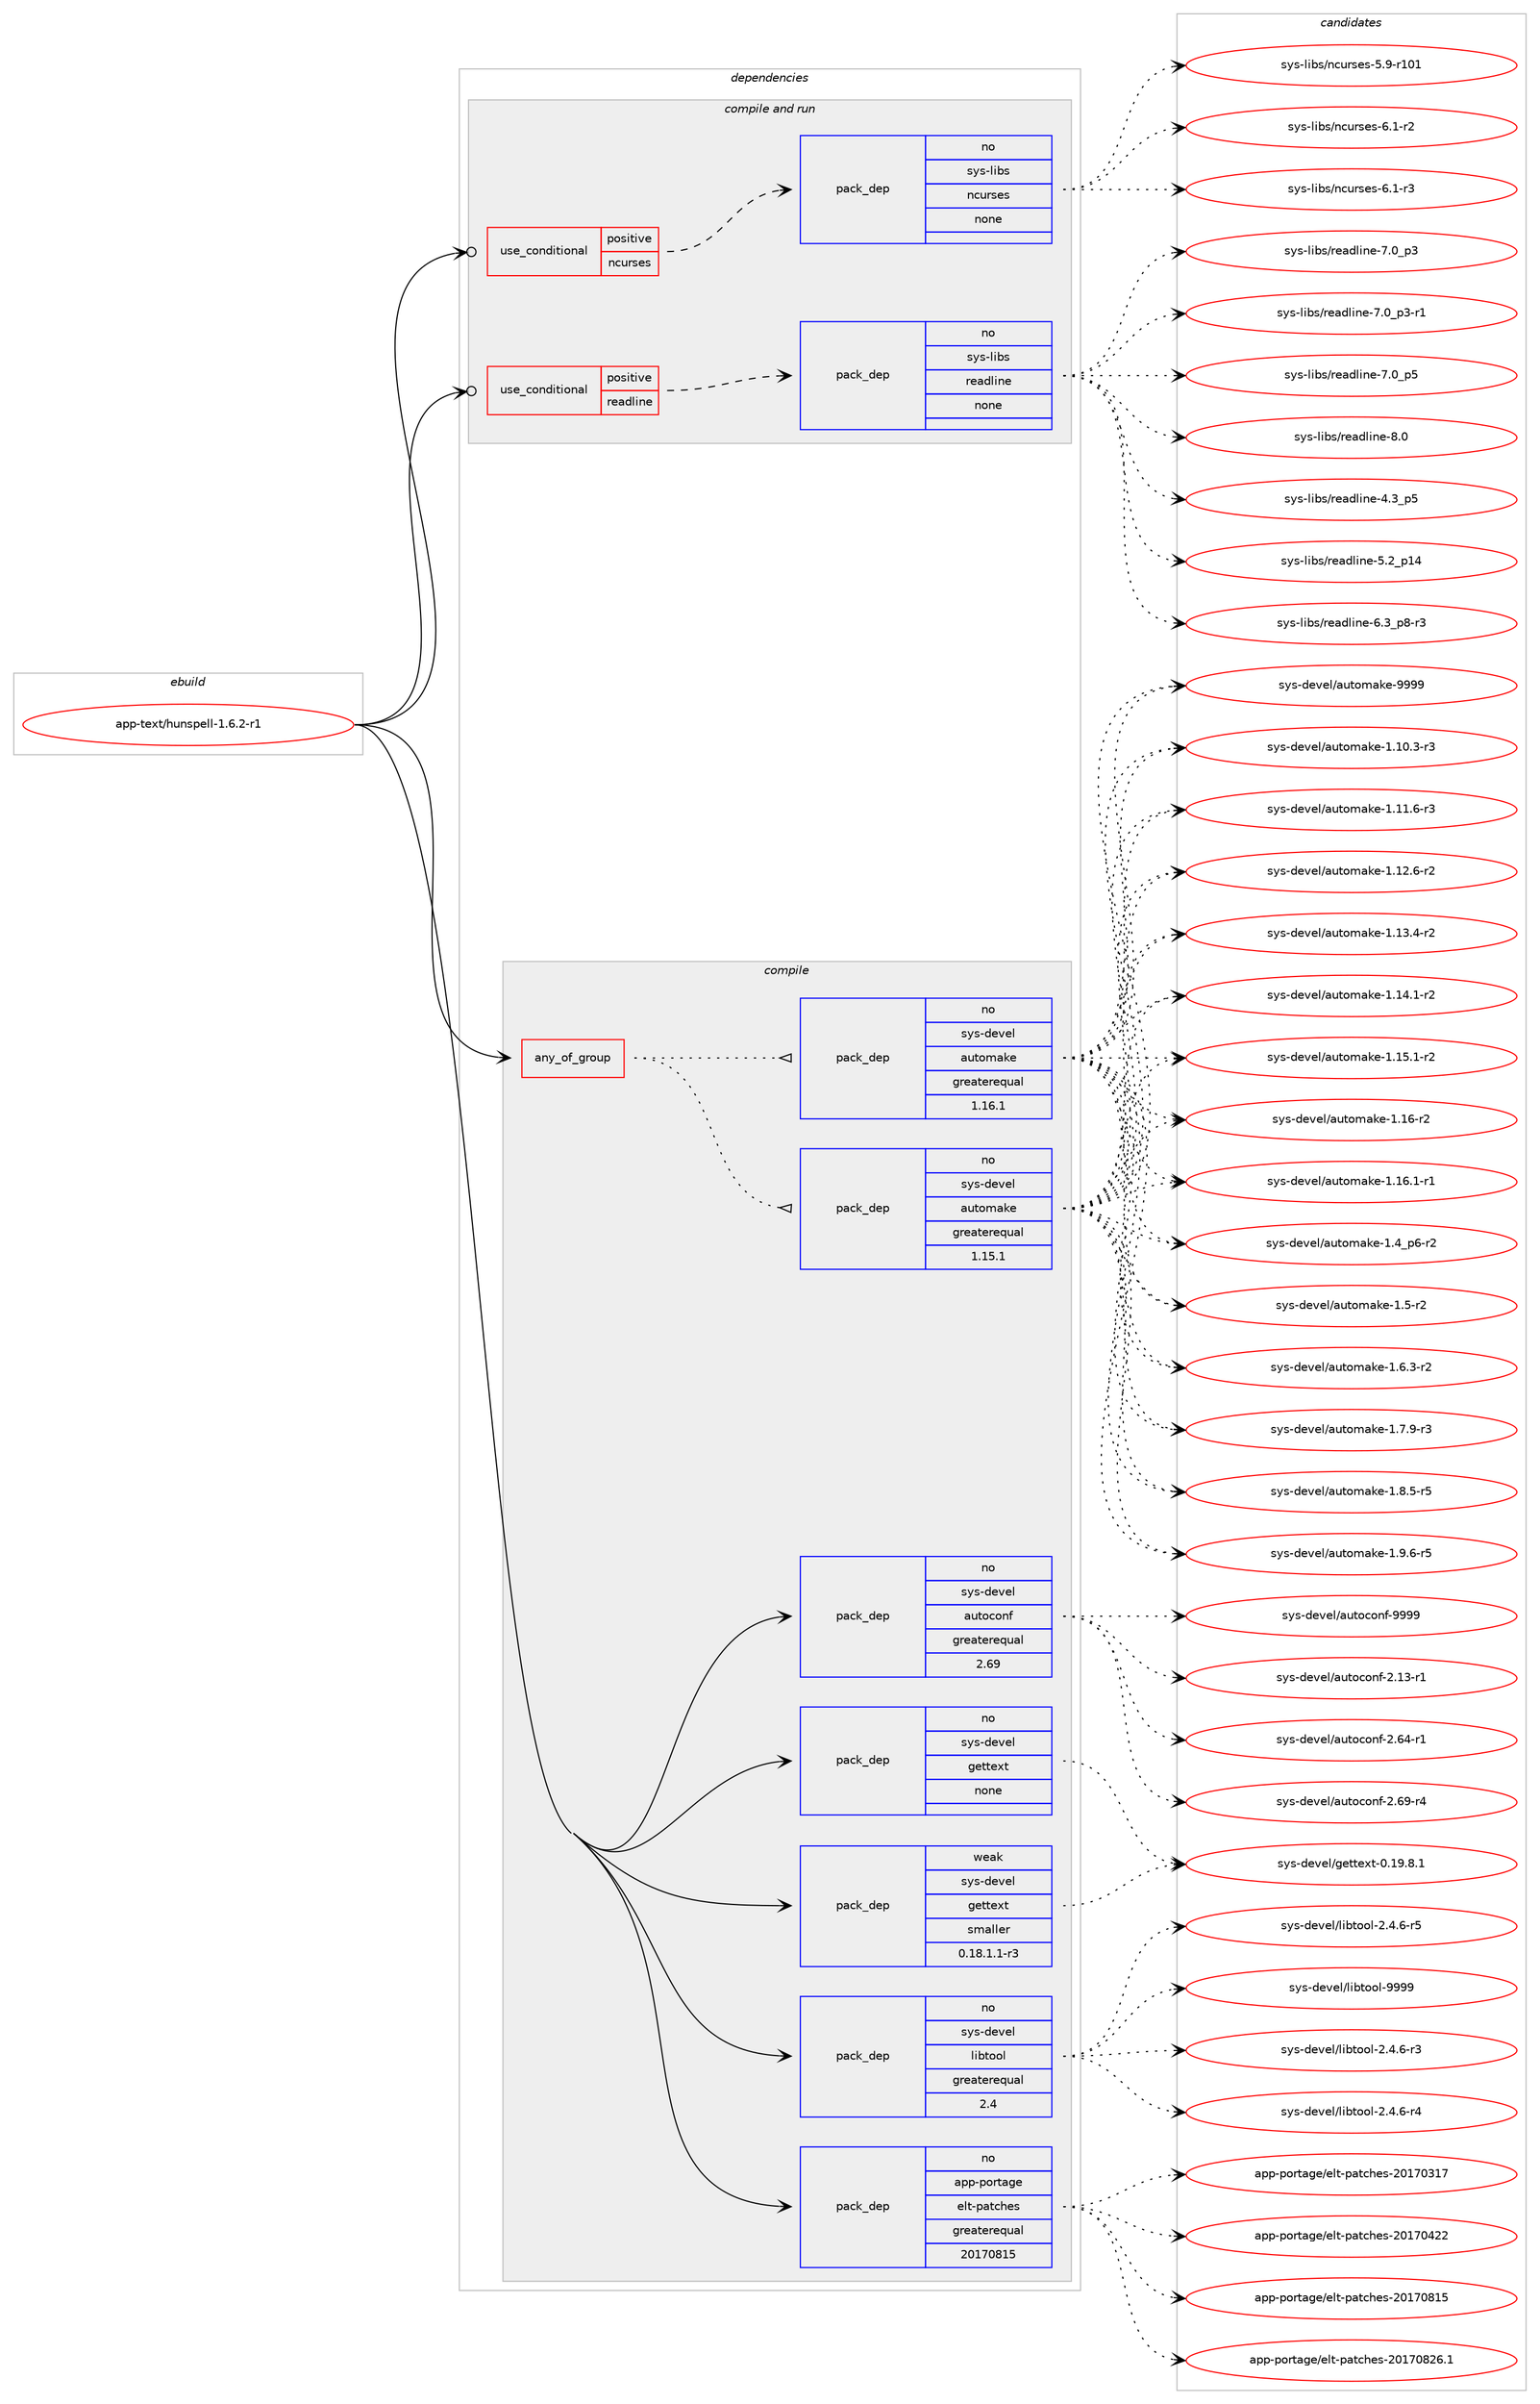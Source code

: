 digraph prolog {

# *************
# Graph options
# *************

newrank=true;
concentrate=true;
compound=true;
graph [rankdir=LR,fontname=Helvetica,fontsize=10,ranksep=1.5];#, ranksep=2.5, nodesep=0.2];
edge  [arrowhead=vee];
node  [fontname=Helvetica,fontsize=10];

# **********
# The ebuild
# **********

subgraph cluster_leftcol {
color=gray;
rank=same;
label=<<i>ebuild</i>>;
id [label="app-text/hunspell-1.6.2-r1", color=red, width=4, href="../app-text/hunspell-1.6.2-r1.svg"];
}

# ****************
# The dependencies
# ****************

subgraph cluster_midcol {
color=gray;
label=<<i>dependencies</i>>;
subgraph cluster_compile {
fillcolor="#eeeeee";
style=filled;
label=<<i>compile</i>>;
subgraph any19941 {
dependency1309658 [label=<<TABLE BORDER="0" CELLBORDER="1" CELLSPACING="0" CELLPADDING="4"><TR><TD CELLPADDING="10">any_of_group</TD></TR></TABLE>>, shape=none, color=red];subgraph pack933534 {
dependency1309659 [label=<<TABLE BORDER="0" CELLBORDER="1" CELLSPACING="0" CELLPADDING="4" WIDTH="220"><TR><TD ROWSPAN="6" CELLPADDING="30">pack_dep</TD></TR><TR><TD WIDTH="110">no</TD></TR><TR><TD>sys-devel</TD></TR><TR><TD>automake</TD></TR><TR><TD>greaterequal</TD></TR><TR><TD>1.16.1</TD></TR></TABLE>>, shape=none, color=blue];
}
dependency1309658:e -> dependency1309659:w [weight=20,style="dotted",arrowhead="oinv"];
subgraph pack933535 {
dependency1309660 [label=<<TABLE BORDER="0" CELLBORDER="1" CELLSPACING="0" CELLPADDING="4" WIDTH="220"><TR><TD ROWSPAN="6" CELLPADDING="30">pack_dep</TD></TR><TR><TD WIDTH="110">no</TD></TR><TR><TD>sys-devel</TD></TR><TR><TD>automake</TD></TR><TR><TD>greaterequal</TD></TR><TR><TD>1.15.1</TD></TR></TABLE>>, shape=none, color=blue];
}
dependency1309658:e -> dependency1309660:w [weight=20,style="dotted",arrowhead="oinv"];
}
id:e -> dependency1309658:w [weight=20,style="solid",arrowhead="vee"];
subgraph pack933536 {
dependency1309661 [label=<<TABLE BORDER="0" CELLBORDER="1" CELLSPACING="0" CELLPADDING="4" WIDTH="220"><TR><TD ROWSPAN="6" CELLPADDING="30">pack_dep</TD></TR><TR><TD WIDTH="110">no</TD></TR><TR><TD>app-portage</TD></TR><TR><TD>elt-patches</TD></TR><TR><TD>greaterequal</TD></TR><TR><TD>20170815</TD></TR></TABLE>>, shape=none, color=blue];
}
id:e -> dependency1309661:w [weight=20,style="solid",arrowhead="vee"];
subgraph pack933537 {
dependency1309662 [label=<<TABLE BORDER="0" CELLBORDER="1" CELLSPACING="0" CELLPADDING="4" WIDTH="220"><TR><TD ROWSPAN="6" CELLPADDING="30">pack_dep</TD></TR><TR><TD WIDTH="110">no</TD></TR><TR><TD>sys-devel</TD></TR><TR><TD>autoconf</TD></TR><TR><TD>greaterequal</TD></TR><TR><TD>2.69</TD></TR></TABLE>>, shape=none, color=blue];
}
id:e -> dependency1309662:w [weight=20,style="solid",arrowhead="vee"];
subgraph pack933538 {
dependency1309663 [label=<<TABLE BORDER="0" CELLBORDER="1" CELLSPACING="0" CELLPADDING="4" WIDTH="220"><TR><TD ROWSPAN="6" CELLPADDING="30">pack_dep</TD></TR><TR><TD WIDTH="110">no</TD></TR><TR><TD>sys-devel</TD></TR><TR><TD>gettext</TD></TR><TR><TD>none</TD></TR><TR><TD></TD></TR></TABLE>>, shape=none, color=blue];
}
id:e -> dependency1309663:w [weight=20,style="solid",arrowhead="vee"];
subgraph pack933539 {
dependency1309664 [label=<<TABLE BORDER="0" CELLBORDER="1" CELLSPACING="0" CELLPADDING="4" WIDTH="220"><TR><TD ROWSPAN="6" CELLPADDING="30">pack_dep</TD></TR><TR><TD WIDTH="110">no</TD></TR><TR><TD>sys-devel</TD></TR><TR><TD>libtool</TD></TR><TR><TD>greaterequal</TD></TR><TR><TD>2.4</TD></TR></TABLE>>, shape=none, color=blue];
}
id:e -> dependency1309664:w [weight=20,style="solid",arrowhead="vee"];
subgraph pack933540 {
dependency1309665 [label=<<TABLE BORDER="0" CELLBORDER="1" CELLSPACING="0" CELLPADDING="4" WIDTH="220"><TR><TD ROWSPAN="6" CELLPADDING="30">pack_dep</TD></TR><TR><TD WIDTH="110">weak</TD></TR><TR><TD>sys-devel</TD></TR><TR><TD>gettext</TD></TR><TR><TD>smaller</TD></TR><TR><TD>0.18.1.1-r3</TD></TR></TABLE>>, shape=none, color=blue];
}
id:e -> dependency1309665:w [weight=20,style="solid",arrowhead="vee"];
}
subgraph cluster_compileandrun {
fillcolor="#eeeeee";
style=filled;
label=<<i>compile and run</i>>;
subgraph cond355637 {
dependency1309666 [label=<<TABLE BORDER="0" CELLBORDER="1" CELLSPACING="0" CELLPADDING="4"><TR><TD ROWSPAN="3" CELLPADDING="10">use_conditional</TD></TR><TR><TD>positive</TD></TR><TR><TD>ncurses</TD></TR></TABLE>>, shape=none, color=red];
subgraph pack933541 {
dependency1309667 [label=<<TABLE BORDER="0" CELLBORDER="1" CELLSPACING="0" CELLPADDING="4" WIDTH="220"><TR><TD ROWSPAN="6" CELLPADDING="30">pack_dep</TD></TR><TR><TD WIDTH="110">no</TD></TR><TR><TD>sys-libs</TD></TR><TR><TD>ncurses</TD></TR><TR><TD>none</TD></TR><TR><TD></TD></TR></TABLE>>, shape=none, color=blue];
}
dependency1309666:e -> dependency1309667:w [weight=20,style="dashed",arrowhead="vee"];
}
id:e -> dependency1309666:w [weight=20,style="solid",arrowhead="odotvee"];
subgraph cond355638 {
dependency1309668 [label=<<TABLE BORDER="0" CELLBORDER="1" CELLSPACING="0" CELLPADDING="4"><TR><TD ROWSPAN="3" CELLPADDING="10">use_conditional</TD></TR><TR><TD>positive</TD></TR><TR><TD>readline</TD></TR></TABLE>>, shape=none, color=red];
subgraph pack933542 {
dependency1309669 [label=<<TABLE BORDER="0" CELLBORDER="1" CELLSPACING="0" CELLPADDING="4" WIDTH="220"><TR><TD ROWSPAN="6" CELLPADDING="30">pack_dep</TD></TR><TR><TD WIDTH="110">no</TD></TR><TR><TD>sys-libs</TD></TR><TR><TD>readline</TD></TR><TR><TD>none</TD></TR><TR><TD></TD></TR></TABLE>>, shape=none, color=blue];
}
dependency1309668:e -> dependency1309669:w [weight=20,style="dashed",arrowhead="vee"];
}
id:e -> dependency1309668:w [weight=20,style="solid",arrowhead="odotvee"];
}
subgraph cluster_run {
fillcolor="#eeeeee";
style=filled;
label=<<i>run</i>>;
}
}

# **************
# The candidates
# **************

subgraph cluster_choices {
rank=same;
color=gray;
label=<<i>candidates</i>>;

subgraph choice933534 {
color=black;
nodesep=1;
choice11512111545100101118101108479711711611110997107101454946494846514511451 [label="sys-devel/automake-1.10.3-r3", color=red, width=4,href="../sys-devel/automake-1.10.3-r3.svg"];
choice11512111545100101118101108479711711611110997107101454946494946544511451 [label="sys-devel/automake-1.11.6-r3", color=red, width=4,href="../sys-devel/automake-1.11.6-r3.svg"];
choice11512111545100101118101108479711711611110997107101454946495046544511450 [label="sys-devel/automake-1.12.6-r2", color=red, width=4,href="../sys-devel/automake-1.12.6-r2.svg"];
choice11512111545100101118101108479711711611110997107101454946495146524511450 [label="sys-devel/automake-1.13.4-r2", color=red, width=4,href="../sys-devel/automake-1.13.4-r2.svg"];
choice11512111545100101118101108479711711611110997107101454946495246494511450 [label="sys-devel/automake-1.14.1-r2", color=red, width=4,href="../sys-devel/automake-1.14.1-r2.svg"];
choice11512111545100101118101108479711711611110997107101454946495346494511450 [label="sys-devel/automake-1.15.1-r2", color=red, width=4,href="../sys-devel/automake-1.15.1-r2.svg"];
choice1151211154510010111810110847971171161111099710710145494649544511450 [label="sys-devel/automake-1.16-r2", color=red, width=4,href="../sys-devel/automake-1.16-r2.svg"];
choice11512111545100101118101108479711711611110997107101454946495446494511449 [label="sys-devel/automake-1.16.1-r1", color=red, width=4,href="../sys-devel/automake-1.16.1-r1.svg"];
choice115121115451001011181011084797117116111109971071014549465295112544511450 [label="sys-devel/automake-1.4_p6-r2", color=red, width=4,href="../sys-devel/automake-1.4_p6-r2.svg"];
choice11512111545100101118101108479711711611110997107101454946534511450 [label="sys-devel/automake-1.5-r2", color=red, width=4,href="../sys-devel/automake-1.5-r2.svg"];
choice115121115451001011181011084797117116111109971071014549465446514511450 [label="sys-devel/automake-1.6.3-r2", color=red, width=4,href="../sys-devel/automake-1.6.3-r2.svg"];
choice115121115451001011181011084797117116111109971071014549465546574511451 [label="sys-devel/automake-1.7.9-r3", color=red, width=4,href="../sys-devel/automake-1.7.9-r3.svg"];
choice115121115451001011181011084797117116111109971071014549465646534511453 [label="sys-devel/automake-1.8.5-r5", color=red, width=4,href="../sys-devel/automake-1.8.5-r5.svg"];
choice115121115451001011181011084797117116111109971071014549465746544511453 [label="sys-devel/automake-1.9.6-r5", color=red, width=4,href="../sys-devel/automake-1.9.6-r5.svg"];
choice115121115451001011181011084797117116111109971071014557575757 [label="sys-devel/automake-9999", color=red, width=4,href="../sys-devel/automake-9999.svg"];
dependency1309659:e -> choice11512111545100101118101108479711711611110997107101454946494846514511451:w [style=dotted,weight="100"];
dependency1309659:e -> choice11512111545100101118101108479711711611110997107101454946494946544511451:w [style=dotted,weight="100"];
dependency1309659:e -> choice11512111545100101118101108479711711611110997107101454946495046544511450:w [style=dotted,weight="100"];
dependency1309659:e -> choice11512111545100101118101108479711711611110997107101454946495146524511450:w [style=dotted,weight="100"];
dependency1309659:e -> choice11512111545100101118101108479711711611110997107101454946495246494511450:w [style=dotted,weight="100"];
dependency1309659:e -> choice11512111545100101118101108479711711611110997107101454946495346494511450:w [style=dotted,weight="100"];
dependency1309659:e -> choice1151211154510010111810110847971171161111099710710145494649544511450:w [style=dotted,weight="100"];
dependency1309659:e -> choice11512111545100101118101108479711711611110997107101454946495446494511449:w [style=dotted,weight="100"];
dependency1309659:e -> choice115121115451001011181011084797117116111109971071014549465295112544511450:w [style=dotted,weight="100"];
dependency1309659:e -> choice11512111545100101118101108479711711611110997107101454946534511450:w [style=dotted,weight="100"];
dependency1309659:e -> choice115121115451001011181011084797117116111109971071014549465446514511450:w [style=dotted,weight="100"];
dependency1309659:e -> choice115121115451001011181011084797117116111109971071014549465546574511451:w [style=dotted,weight="100"];
dependency1309659:e -> choice115121115451001011181011084797117116111109971071014549465646534511453:w [style=dotted,weight="100"];
dependency1309659:e -> choice115121115451001011181011084797117116111109971071014549465746544511453:w [style=dotted,weight="100"];
dependency1309659:e -> choice115121115451001011181011084797117116111109971071014557575757:w [style=dotted,weight="100"];
}
subgraph choice933535 {
color=black;
nodesep=1;
choice11512111545100101118101108479711711611110997107101454946494846514511451 [label="sys-devel/automake-1.10.3-r3", color=red, width=4,href="../sys-devel/automake-1.10.3-r3.svg"];
choice11512111545100101118101108479711711611110997107101454946494946544511451 [label="sys-devel/automake-1.11.6-r3", color=red, width=4,href="../sys-devel/automake-1.11.6-r3.svg"];
choice11512111545100101118101108479711711611110997107101454946495046544511450 [label="sys-devel/automake-1.12.6-r2", color=red, width=4,href="../sys-devel/automake-1.12.6-r2.svg"];
choice11512111545100101118101108479711711611110997107101454946495146524511450 [label="sys-devel/automake-1.13.4-r2", color=red, width=4,href="../sys-devel/automake-1.13.4-r2.svg"];
choice11512111545100101118101108479711711611110997107101454946495246494511450 [label="sys-devel/automake-1.14.1-r2", color=red, width=4,href="../sys-devel/automake-1.14.1-r2.svg"];
choice11512111545100101118101108479711711611110997107101454946495346494511450 [label="sys-devel/automake-1.15.1-r2", color=red, width=4,href="../sys-devel/automake-1.15.1-r2.svg"];
choice1151211154510010111810110847971171161111099710710145494649544511450 [label="sys-devel/automake-1.16-r2", color=red, width=4,href="../sys-devel/automake-1.16-r2.svg"];
choice11512111545100101118101108479711711611110997107101454946495446494511449 [label="sys-devel/automake-1.16.1-r1", color=red, width=4,href="../sys-devel/automake-1.16.1-r1.svg"];
choice115121115451001011181011084797117116111109971071014549465295112544511450 [label="sys-devel/automake-1.4_p6-r2", color=red, width=4,href="../sys-devel/automake-1.4_p6-r2.svg"];
choice11512111545100101118101108479711711611110997107101454946534511450 [label="sys-devel/automake-1.5-r2", color=red, width=4,href="../sys-devel/automake-1.5-r2.svg"];
choice115121115451001011181011084797117116111109971071014549465446514511450 [label="sys-devel/automake-1.6.3-r2", color=red, width=4,href="../sys-devel/automake-1.6.3-r2.svg"];
choice115121115451001011181011084797117116111109971071014549465546574511451 [label="sys-devel/automake-1.7.9-r3", color=red, width=4,href="../sys-devel/automake-1.7.9-r3.svg"];
choice115121115451001011181011084797117116111109971071014549465646534511453 [label="sys-devel/automake-1.8.5-r5", color=red, width=4,href="../sys-devel/automake-1.8.5-r5.svg"];
choice115121115451001011181011084797117116111109971071014549465746544511453 [label="sys-devel/automake-1.9.6-r5", color=red, width=4,href="../sys-devel/automake-1.9.6-r5.svg"];
choice115121115451001011181011084797117116111109971071014557575757 [label="sys-devel/automake-9999", color=red, width=4,href="../sys-devel/automake-9999.svg"];
dependency1309660:e -> choice11512111545100101118101108479711711611110997107101454946494846514511451:w [style=dotted,weight="100"];
dependency1309660:e -> choice11512111545100101118101108479711711611110997107101454946494946544511451:w [style=dotted,weight="100"];
dependency1309660:e -> choice11512111545100101118101108479711711611110997107101454946495046544511450:w [style=dotted,weight="100"];
dependency1309660:e -> choice11512111545100101118101108479711711611110997107101454946495146524511450:w [style=dotted,weight="100"];
dependency1309660:e -> choice11512111545100101118101108479711711611110997107101454946495246494511450:w [style=dotted,weight="100"];
dependency1309660:e -> choice11512111545100101118101108479711711611110997107101454946495346494511450:w [style=dotted,weight="100"];
dependency1309660:e -> choice1151211154510010111810110847971171161111099710710145494649544511450:w [style=dotted,weight="100"];
dependency1309660:e -> choice11512111545100101118101108479711711611110997107101454946495446494511449:w [style=dotted,weight="100"];
dependency1309660:e -> choice115121115451001011181011084797117116111109971071014549465295112544511450:w [style=dotted,weight="100"];
dependency1309660:e -> choice11512111545100101118101108479711711611110997107101454946534511450:w [style=dotted,weight="100"];
dependency1309660:e -> choice115121115451001011181011084797117116111109971071014549465446514511450:w [style=dotted,weight="100"];
dependency1309660:e -> choice115121115451001011181011084797117116111109971071014549465546574511451:w [style=dotted,weight="100"];
dependency1309660:e -> choice115121115451001011181011084797117116111109971071014549465646534511453:w [style=dotted,weight="100"];
dependency1309660:e -> choice115121115451001011181011084797117116111109971071014549465746544511453:w [style=dotted,weight="100"];
dependency1309660:e -> choice115121115451001011181011084797117116111109971071014557575757:w [style=dotted,weight="100"];
}
subgraph choice933536 {
color=black;
nodesep=1;
choice97112112451121111141169710310147101108116451129711699104101115455048495548514955 [label="app-portage/elt-patches-20170317", color=red, width=4,href="../app-portage/elt-patches-20170317.svg"];
choice97112112451121111141169710310147101108116451129711699104101115455048495548525050 [label="app-portage/elt-patches-20170422", color=red, width=4,href="../app-portage/elt-patches-20170422.svg"];
choice97112112451121111141169710310147101108116451129711699104101115455048495548564953 [label="app-portage/elt-patches-20170815", color=red, width=4,href="../app-portage/elt-patches-20170815.svg"];
choice971121124511211111411697103101471011081164511297116991041011154550484955485650544649 [label="app-portage/elt-patches-20170826.1", color=red, width=4,href="../app-portage/elt-patches-20170826.1.svg"];
dependency1309661:e -> choice97112112451121111141169710310147101108116451129711699104101115455048495548514955:w [style=dotted,weight="100"];
dependency1309661:e -> choice97112112451121111141169710310147101108116451129711699104101115455048495548525050:w [style=dotted,weight="100"];
dependency1309661:e -> choice97112112451121111141169710310147101108116451129711699104101115455048495548564953:w [style=dotted,weight="100"];
dependency1309661:e -> choice971121124511211111411697103101471011081164511297116991041011154550484955485650544649:w [style=dotted,weight="100"];
}
subgraph choice933537 {
color=black;
nodesep=1;
choice1151211154510010111810110847971171161119911111010245504649514511449 [label="sys-devel/autoconf-2.13-r1", color=red, width=4,href="../sys-devel/autoconf-2.13-r1.svg"];
choice1151211154510010111810110847971171161119911111010245504654524511449 [label="sys-devel/autoconf-2.64-r1", color=red, width=4,href="../sys-devel/autoconf-2.64-r1.svg"];
choice1151211154510010111810110847971171161119911111010245504654574511452 [label="sys-devel/autoconf-2.69-r4", color=red, width=4,href="../sys-devel/autoconf-2.69-r4.svg"];
choice115121115451001011181011084797117116111991111101024557575757 [label="sys-devel/autoconf-9999", color=red, width=4,href="../sys-devel/autoconf-9999.svg"];
dependency1309662:e -> choice1151211154510010111810110847971171161119911111010245504649514511449:w [style=dotted,weight="100"];
dependency1309662:e -> choice1151211154510010111810110847971171161119911111010245504654524511449:w [style=dotted,weight="100"];
dependency1309662:e -> choice1151211154510010111810110847971171161119911111010245504654574511452:w [style=dotted,weight="100"];
dependency1309662:e -> choice115121115451001011181011084797117116111991111101024557575757:w [style=dotted,weight="100"];
}
subgraph choice933538 {
color=black;
nodesep=1;
choice1151211154510010111810110847103101116116101120116454846495746564649 [label="sys-devel/gettext-0.19.8.1", color=red, width=4,href="../sys-devel/gettext-0.19.8.1.svg"];
dependency1309663:e -> choice1151211154510010111810110847103101116116101120116454846495746564649:w [style=dotted,weight="100"];
}
subgraph choice933539 {
color=black;
nodesep=1;
choice1151211154510010111810110847108105981161111111084550465246544511451 [label="sys-devel/libtool-2.4.6-r3", color=red, width=4,href="../sys-devel/libtool-2.4.6-r3.svg"];
choice1151211154510010111810110847108105981161111111084550465246544511452 [label="sys-devel/libtool-2.4.6-r4", color=red, width=4,href="../sys-devel/libtool-2.4.6-r4.svg"];
choice1151211154510010111810110847108105981161111111084550465246544511453 [label="sys-devel/libtool-2.4.6-r5", color=red, width=4,href="../sys-devel/libtool-2.4.6-r5.svg"];
choice1151211154510010111810110847108105981161111111084557575757 [label="sys-devel/libtool-9999", color=red, width=4,href="../sys-devel/libtool-9999.svg"];
dependency1309664:e -> choice1151211154510010111810110847108105981161111111084550465246544511451:w [style=dotted,weight="100"];
dependency1309664:e -> choice1151211154510010111810110847108105981161111111084550465246544511452:w [style=dotted,weight="100"];
dependency1309664:e -> choice1151211154510010111810110847108105981161111111084550465246544511453:w [style=dotted,weight="100"];
dependency1309664:e -> choice1151211154510010111810110847108105981161111111084557575757:w [style=dotted,weight="100"];
}
subgraph choice933540 {
color=black;
nodesep=1;
choice1151211154510010111810110847103101116116101120116454846495746564649 [label="sys-devel/gettext-0.19.8.1", color=red, width=4,href="../sys-devel/gettext-0.19.8.1.svg"];
dependency1309665:e -> choice1151211154510010111810110847103101116116101120116454846495746564649:w [style=dotted,weight="100"];
}
subgraph choice933541 {
color=black;
nodesep=1;
choice115121115451081059811547110991171141151011154553465745114494849 [label="sys-libs/ncurses-5.9-r101", color=red, width=4,href="../sys-libs/ncurses-5.9-r101.svg"];
choice11512111545108105981154711099117114115101115455446494511450 [label="sys-libs/ncurses-6.1-r2", color=red, width=4,href="../sys-libs/ncurses-6.1-r2.svg"];
choice11512111545108105981154711099117114115101115455446494511451 [label="sys-libs/ncurses-6.1-r3", color=red, width=4,href="../sys-libs/ncurses-6.1-r3.svg"];
dependency1309667:e -> choice115121115451081059811547110991171141151011154553465745114494849:w [style=dotted,weight="100"];
dependency1309667:e -> choice11512111545108105981154711099117114115101115455446494511450:w [style=dotted,weight="100"];
dependency1309667:e -> choice11512111545108105981154711099117114115101115455446494511451:w [style=dotted,weight="100"];
}
subgraph choice933542 {
color=black;
nodesep=1;
choice11512111545108105981154711410197100108105110101455246519511253 [label="sys-libs/readline-4.3_p5", color=red, width=4,href="../sys-libs/readline-4.3_p5.svg"];
choice1151211154510810598115471141019710010810511010145534650951124952 [label="sys-libs/readline-5.2_p14", color=red, width=4,href="../sys-libs/readline-5.2_p14.svg"];
choice115121115451081059811547114101971001081051101014554465195112564511451 [label="sys-libs/readline-6.3_p8-r3", color=red, width=4,href="../sys-libs/readline-6.3_p8-r3.svg"];
choice11512111545108105981154711410197100108105110101455546489511251 [label="sys-libs/readline-7.0_p3", color=red, width=4,href="../sys-libs/readline-7.0_p3.svg"];
choice115121115451081059811547114101971001081051101014555464895112514511449 [label="sys-libs/readline-7.0_p3-r1", color=red, width=4,href="../sys-libs/readline-7.0_p3-r1.svg"];
choice11512111545108105981154711410197100108105110101455546489511253 [label="sys-libs/readline-7.0_p5", color=red, width=4,href="../sys-libs/readline-7.0_p5.svg"];
choice1151211154510810598115471141019710010810511010145564648 [label="sys-libs/readline-8.0", color=red, width=4,href="../sys-libs/readline-8.0.svg"];
dependency1309669:e -> choice11512111545108105981154711410197100108105110101455246519511253:w [style=dotted,weight="100"];
dependency1309669:e -> choice1151211154510810598115471141019710010810511010145534650951124952:w [style=dotted,weight="100"];
dependency1309669:e -> choice115121115451081059811547114101971001081051101014554465195112564511451:w [style=dotted,weight="100"];
dependency1309669:e -> choice11512111545108105981154711410197100108105110101455546489511251:w [style=dotted,weight="100"];
dependency1309669:e -> choice115121115451081059811547114101971001081051101014555464895112514511449:w [style=dotted,weight="100"];
dependency1309669:e -> choice11512111545108105981154711410197100108105110101455546489511253:w [style=dotted,weight="100"];
dependency1309669:e -> choice1151211154510810598115471141019710010810511010145564648:w [style=dotted,weight="100"];
}
}

}
